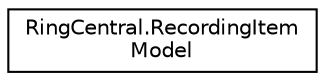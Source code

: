 digraph "Graphical Class Hierarchy"
{
 // LATEX_PDF_SIZE
  edge [fontname="Helvetica",fontsize="10",labelfontname="Helvetica",labelfontsize="10"];
  node [fontname="Helvetica",fontsize="10",shape=record];
  rankdir="LR";
  Node0 [label="RingCentral.RecordingItem\lModel",height=0.2,width=0.4,color="black", fillcolor="white", style="filled",URL="$classRingCentral_1_1RecordingItemModel.html",tooltip=" "];
}
